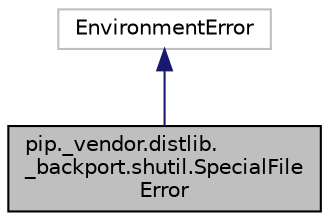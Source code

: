 digraph "pip._vendor.distlib._backport.shutil.SpecialFileError"
{
  edge [fontname="Helvetica",fontsize="10",labelfontname="Helvetica",labelfontsize="10"];
  node [fontname="Helvetica",fontsize="10",shape=record];
  Node2 [label="pip._vendor.distlib.\l_backport.shutil.SpecialFile\lError",height=0.2,width=0.4,color="black", fillcolor="grey75", style="filled", fontcolor="black"];
  Node3 -> Node2 [dir="back",color="midnightblue",fontsize="10",style="solid",fontname="Helvetica"];
  Node3 [label="EnvironmentError",height=0.2,width=0.4,color="grey75", fillcolor="white", style="filled"];
}
